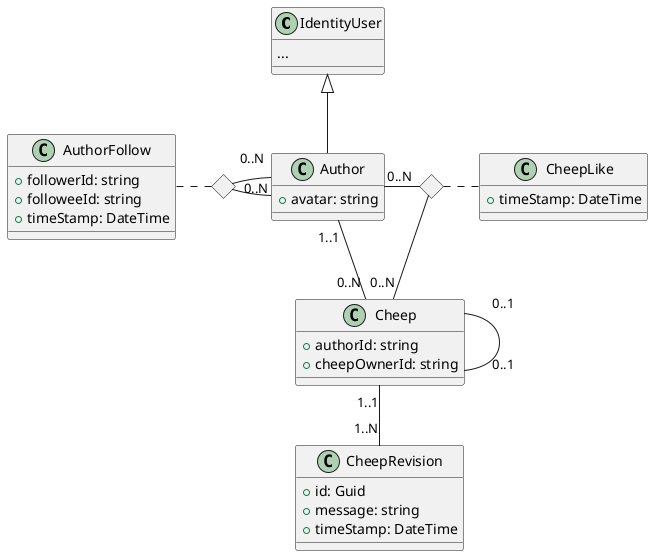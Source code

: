 @startuml domain-model
class IdentityUser {
    ...
}

class Author {
    +avatar: string
}

class AuthorFollow {
    +followerId: string
    +followeeId: string
    +timeStamp: DateTime
}

class Cheep {
    +authorId: string
    +cheepOwnerId: string
}

class CheepLike {
    +timeStamp: DateTime
}

class CheepRevision {
    +id: Guid
    +message: string
    +timeStamp: DateTime
}

IdentityUser <|-- Author

Author "1..1" -- "0..N" Cheep

<> follows
AuthorFollow . follows
follows - "0..N   " Author
follows - "0..N   " Author

Cheep "1..1" -- "1..N" CheepRevision
Cheep "      0..1" -- "      0..1" Cheep

<> likes
likes . CheepLike
Author - "0..N" likes
likes - "0..N" Cheep
@enduml
